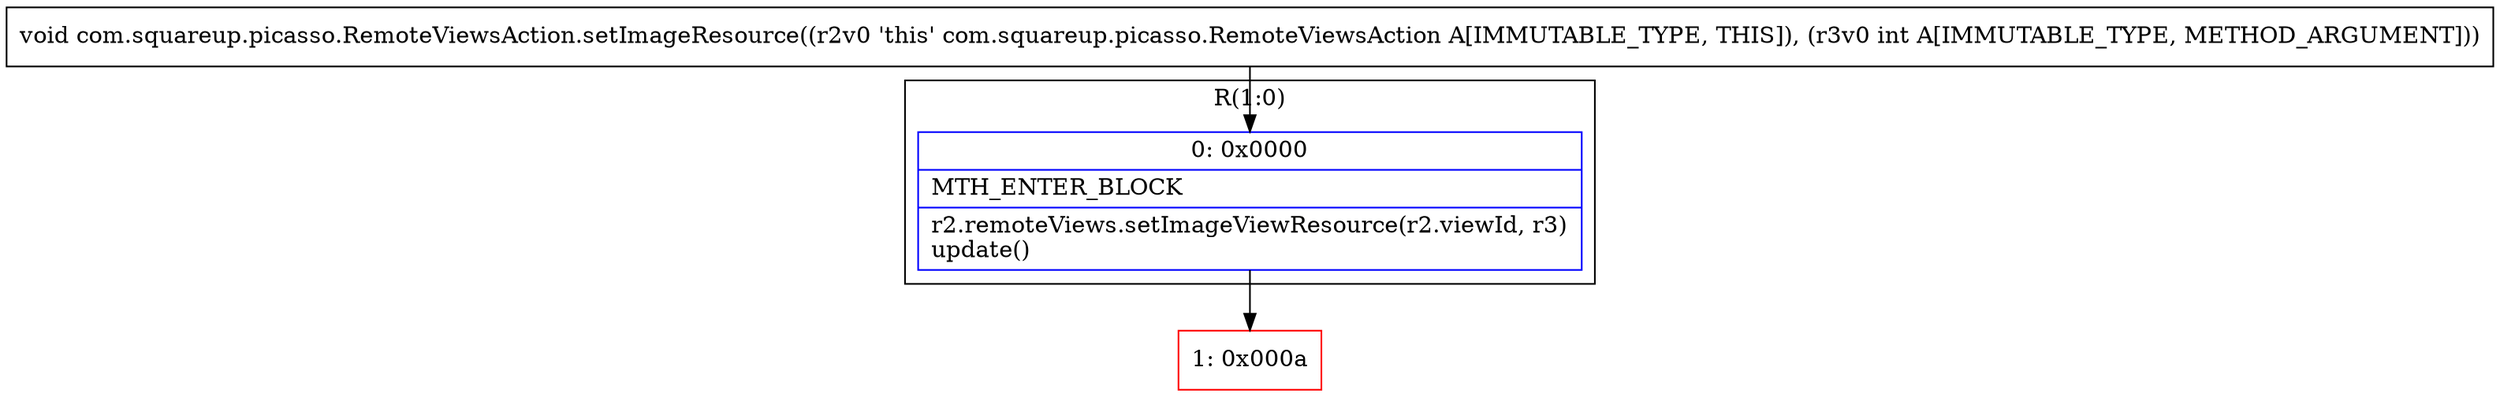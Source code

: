 digraph "CFG forcom.squareup.picasso.RemoteViewsAction.setImageResource(I)V" {
subgraph cluster_Region_132459313 {
label = "R(1:0)";
node [shape=record,color=blue];
Node_0 [shape=record,label="{0\:\ 0x0000|MTH_ENTER_BLOCK\l|r2.remoteViews.setImageViewResource(r2.viewId, r3)\lupdate()\l}"];
}
Node_1 [shape=record,color=red,label="{1\:\ 0x000a}"];
MethodNode[shape=record,label="{void com.squareup.picasso.RemoteViewsAction.setImageResource((r2v0 'this' com.squareup.picasso.RemoteViewsAction A[IMMUTABLE_TYPE, THIS]), (r3v0 int A[IMMUTABLE_TYPE, METHOD_ARGUMENT])) }"];
MethodNode -> Node_0;
Node_0 -> Node_1;
}

